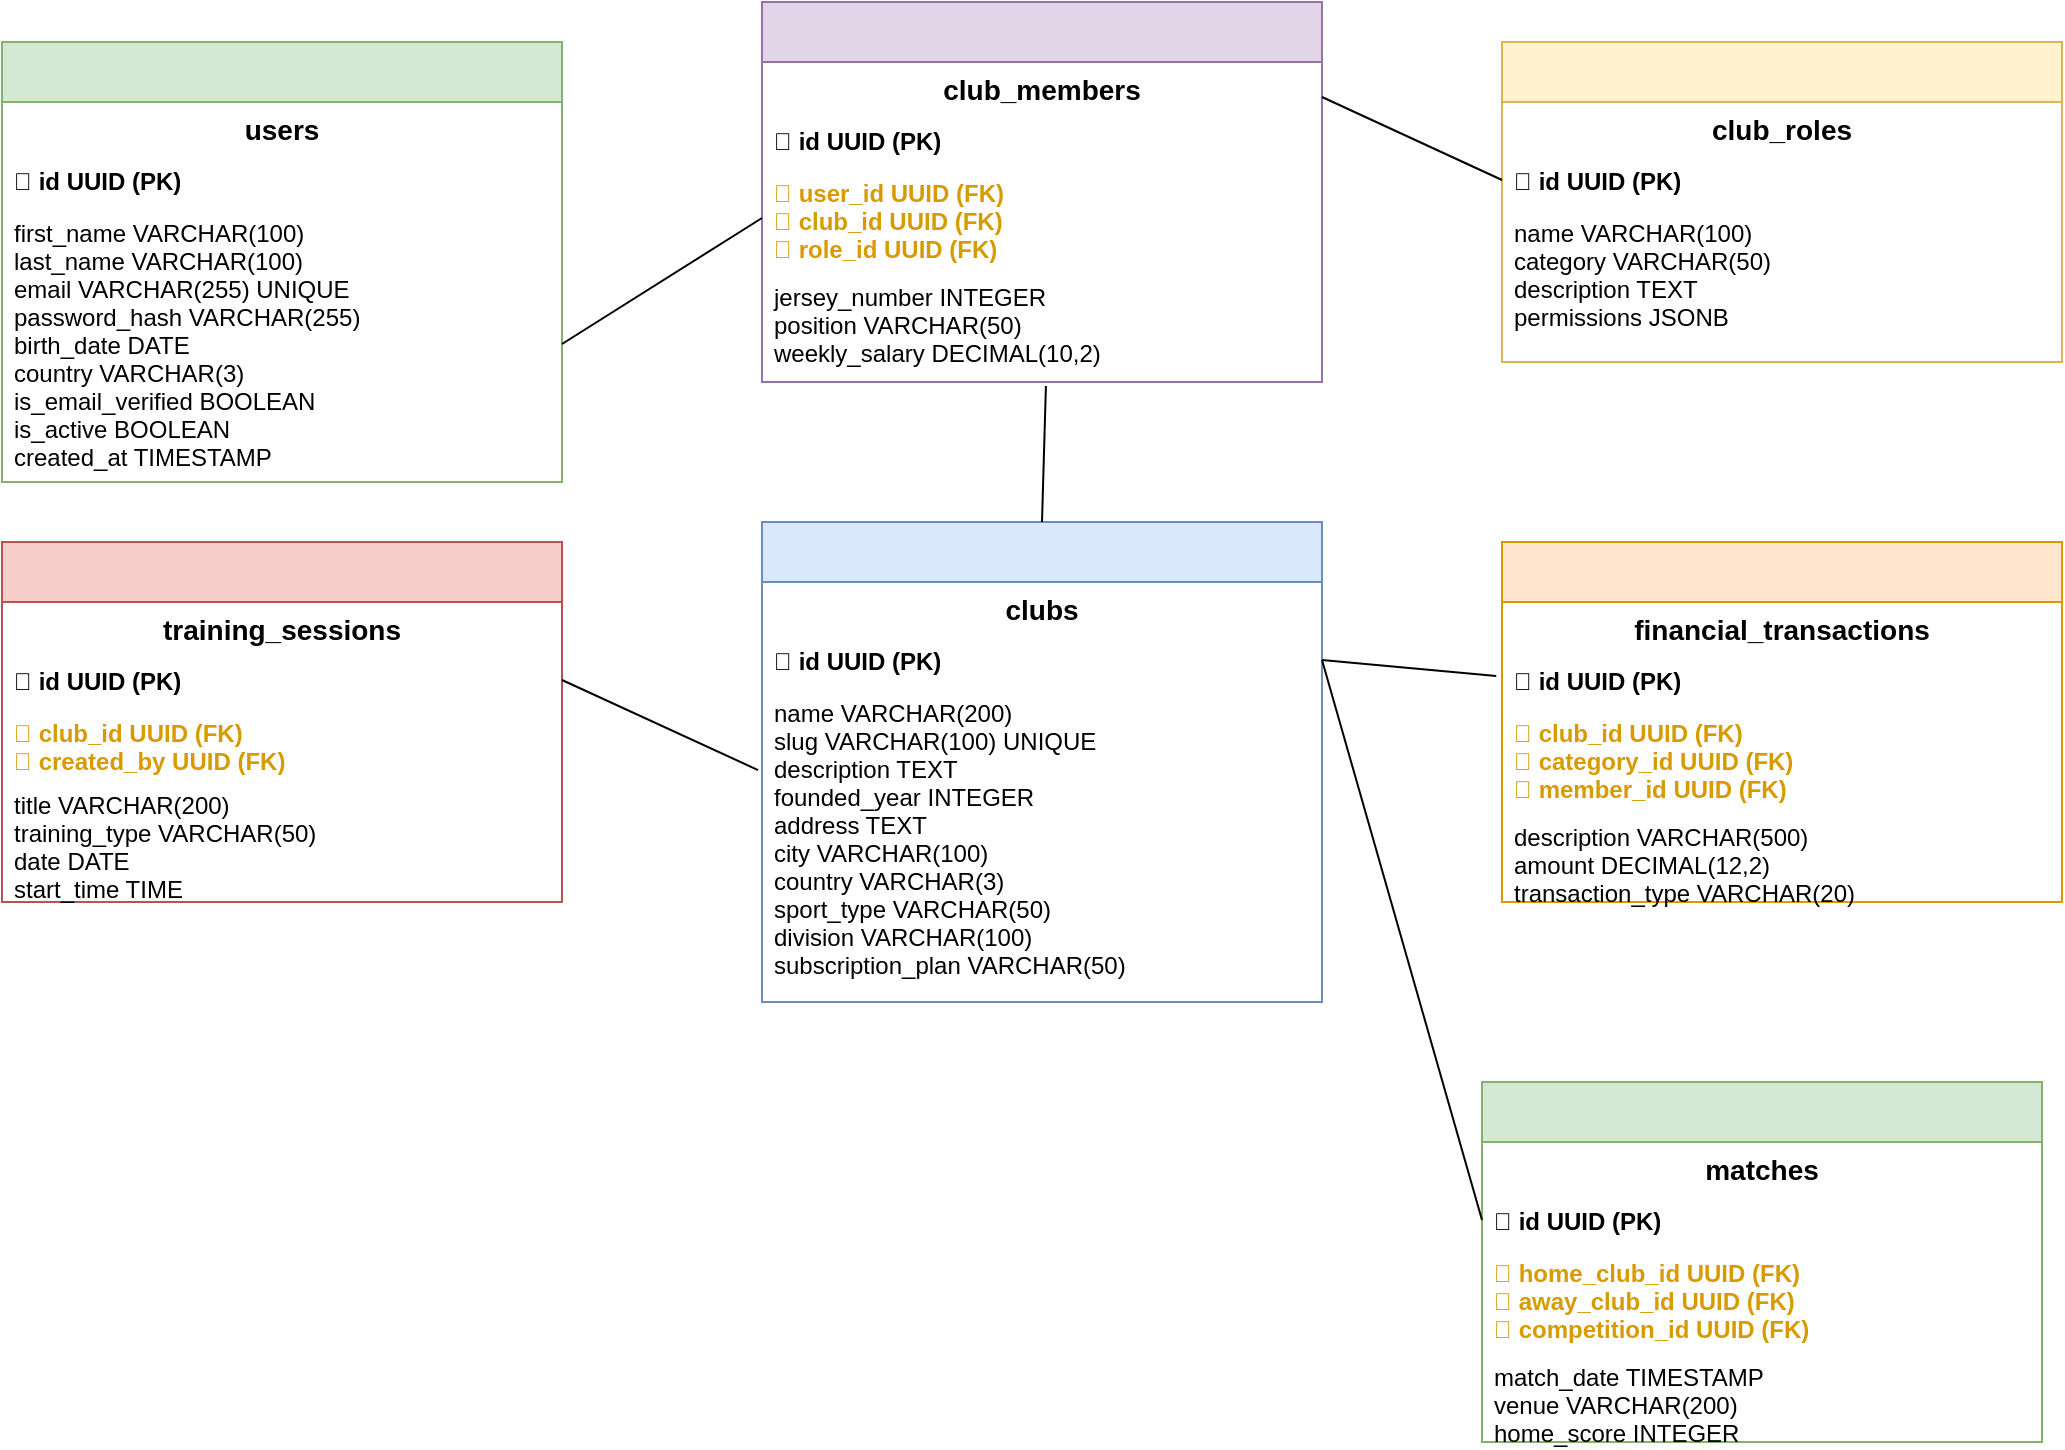 <mxfile version="28.0.6">
  <diagram name="GamePlan Database Schema" id="gameplan-db">
    <mxGraphModel dx="1360" dy="843" grid="1" gridSize="10" guides="1" tooltips="1" connect="1" arrows="1" fold="1" page="1" pageScale="1" pageWidth="3300" pageHeight="2339" math="0" shadow="0">
      <root>
        <mxCell id="0" />
        <mxCell id="1" parent="0" />
        <mxCell id="users-table" value="" style="swimlane;fontStyle=1;align=center;verticalAlign=top;childLayout=stackLayout;horizontal=1;startSize=30;horizontalStack=0;resizeParent=1;resizeParentMax=0;resizeLast=0;collapsible=1;marginBottom=0;fillColor=#d5e8d4;strokeColor=#82b366;" parent="1" vertex="1">
          <mxGeometry x="50" y="50" width="280" height="220" as="geometry">
            <mxRectangle x="50" y="50" width="100" height="30" as="alternateBounds" />
          </mxGeometry>
        </mxCell>
        <mxCell id="users-title" value="users" style="text;strokeColor=none;fillColor=none;align=center;verticalAlign=middle;spacingLeft=4;spacingRight=4;overflow=hidden;rotatable=0;points=[[0,0.5],[1,0.5]];portConstraint=eastwest;fontStyle=1;fontSize=14;" parent="users-table" vertex="1">
          <mxGeometry y="30" width="280" height="26" as="geometry" />
        </mxCell>
        <mxCell id="users-pk" value="🔑 id UUID (PK)" style="text;strokeColor=none;fillColor=none;align=left;verticalAlign=top;spacingLeft=4;spacingRight=4;overflow=hidden;rotatable=0;points=[[0,0.5],[1,0.5]];portConstraint=eastwest;fontStyle=1;" parent="users-table" vertex="1">
          <mxGeometry y="56" width="280" height="26" as="geometry" />
        </mxCell>
        <mxCell id="users-fields" value="first_name VARCHAR(100)&#xa;last_name VARCHAR(100)&#xa;email VARCHAR(255) UNIQUE&#xa;password_hash VARCHAR(255)&#xa;birth_date DATE&#xa;country VARCHAR(3)&#xa;is_email_verified BOOLEAN&#xa;is_active BOOLEAN&#xa;created_at TIMESTAMP" style="text;strokeColor=none;fillColor=none;align=left;verticalAlign=top;spacingLeft=4;spacingRight=4;overflow=hidden;rotatable=0;points=[[0,0.5],[1,0.5]];portConstraint=eastwest;" parent="users-table" vertex="1">
          <mxGeometry y="82" width="280" height="138" as="geometry" />
        </mxCell>
        <mxCell id="clubs-table" value="" style="swimlane;fontStyle=1;align=center;verticalAlign=top;childLayout=stackLayout;horizontal=1;startSize=30;horizontalStack=0;resizeParent=1;resizeParentMax=0;resizeLast=0;collapsible=1;marginBottom=0;fillColor=#dae8fc;strokeColor=#6c8ebf;" parent="1" vertex="1">
          <mxGeometry x="430" y="290" width="280" height="240" as="geometry" />
        </mxCell>
        <mxCell id="clubs-title" value="clubs" style="text;strokeColor=none;fillColor=none;align=center;verticalAlign=middle;spacingLeft=4;spacingRight=4;overflow=hidden;rotatable=0;points=[[0,0.5],[1,0.5]];portConstraint=eastwest;fontStyle=1;fontSize=14;" parent="clubs-table" vertex="1">
          <mxGeometry y="30" width="280" height="26" as="geometry" />
        </mxCell>
        <mxCell id="clubs-pk" value="🔑 id UUID (PK)" style="text;strokeColor=none;fillColor=none;align=left;verticalAlign=top;spacingLeft=4;spacingRight=4;overflow=hidden;rotatable=0;points=[[0,0.5],[1,0.5]];portConstraint=eastwest;fontStyle=1;" parent="clubs-table" vertex="1">
          <mxGeometry y="56" width="280" height="26" as="geometry" />
        </mxCell>
        <mxCell id="clubs-fields" value="name VARCHAR(200)&#xa;slug VARCHAR(100) UNIQUE&#xa;description TEXT&#xa;founded_year INTEGER&#xa;address TEXT&#xa;city VARCHAR(100)&#xa;country VARCHAR(3)&#xa;sport_type VARCHAR(50)&#xa;division VARCHAR(100)&#xa;subscription_plan VARCHAR(50)" style="text;strokeColor=none;fillColor=none;align=left;verticalAlign=top;spacingLeft=4;spacingRight=4;overflow=hidden;rotatable=0;points=[[0,0.5],[1,0.5]];portConstraint=eastwest;" parent="clubs-table" vertex="1">
          <mxGeometry y="82" width="280" height="158" as="geometry" />
        </mxCell>
        <mxCell id="members-table" value="" style="swimlane;fontStyle=1;align=center;verticalAlign=top;childLayout=stackLayout;horizontal=1;startSize=30;horizontalStack=0;resizeParent=1;resizeParentMax=0;resizeLast=0;collapsible=1;marginBottom=0;fillColor=#e1d5e7;strokeColor=#9673a6;" parent="1" vertex="1">
          <mxGeometry x="430" y="30" width="280" height="190" as="geometry" />
        </mxCell>
        <mxCell id="members-title" value="club_members" style="text;strokeColor=none;fillColor=none;align=center;verticalAlign=middle;spacingLeft=4;spacingRight=4;overflow=hidden;rotatable=0;points=[[0,0.5],[1,0.5]];portConstraint=eastwest;fontStyle=1;fontSize=14;" parent="members-table" vertex="1">
          <mxGeometry y="30" width="280" height="26" as="geometry" />
        </mxCell>
        <mxCell id="members-pk" value="🔑 id UUID (PK)" style="text;strokeColor=none;fillColor=none;align=left;verticalAlign=top;spacingLeft=4;spacingRight=4;overflow=hidden;rotatable=0;points=[[0,0.5],[1,0.5]];portConstraint=eastwest;fontStyle=1;" parent="members-table" vertex="1">
          <mxGeometry y="56" width="280" height="26" as="geometry" />
        </mxCell>
        <mxCell id="members-fks" value="🔗 user_id UUID (FK)&#xa;🔗 club_id UUID (FK)&#xa;🔗 role_id UUID (FK)" style="text;strokeColor=none;fillColor=none;align=left;verticalAlign=top;spacingLeft=4;spacingRight=4;overflow=hidden;rotatable=0;points=[[0,0.5],[1,0.5]];portConstraint=eastwest;fontStyle=1;fontColor=#d79b00;" parent="members-table" vertex="1">
          <mxGeometry y="82" width="280" height="52" as="geometry" />
        </mxCell>
        <mxCell id="members-fields" value="jersey_number INTEGER&#xa;position VARCHAR(50)&#xa;weekly_salary DECIMAL(10,2)" style="text;strokeColor=none;fillColor=none;align=left;verticalAlign=top;spacingLeft=4;spacingRight=4;overflow=hidden;rotatable=0;points=[[0,0.5],[1,0.5]];portConstraint=eastwest;" parent="members-table" vertex="1">
          <mxGeometry y="134" width="280" height="56" as="geometry" />
        </mxCell>
        <mxCell id="roles-table" value="" style="swimlane;fontStyle=1;align=center;verticalAlign=top;childLayout=stackLayout;horizontal=1;startSize=30;horizontalStack=0;resizeParent=1;resizeParentMax=0;resizeLast=0;collapsible=1;marginBottom=0;fillColor=#fff2cc;strokeColor=#d6b656;" parent="1" vertex="1">
          <mxGeometry x="800" y="50" width="280" height="160" as="geometry" />
        </mxCell>
        <mxCell id="roles-title" value="club_roles" style="text;strokeColor=none;fillColor=none;align=center;verticalAlign=middle;spacingLeft=4;spacingRight=4;overflow=hidden;rotatable=0;points=[[0,0.5],[1,0.5]];portConstraint=eastwest;fontStyle=1;fontSize=14;" parent="roles-table" vertex="1">
          <mxGeometry y="30" width="280" height="26" as="geometry" />
        </mxCell>
        <mxCell id="roles-pk" value="🔑 id UUID (PK)" style="text;strokeColor=none;fillColor=none;align=left;verticalAlign=top;spacingLeft=4;spacingRight=4;overflow=hidden;rotatable=0;points=[[0,0.5],[1,0.5]];portConstraint=eastwest;fontStyle=1;" parent="roles-table" vertex="1">
          <mxGeometry y="56" width="280" height="26" as="geometry" />
        </mxCell>
        <mxCell id="roles-fields" value="name VARCHAR(100)&#xa;category VARCHAR(50)&#xa;description TEXT&#xa;permissions JSONB" style="text;strokeColor=none;fillColor=none;align=left;verticalAlign=top;spacingLeft=4;spacingRight=4;overflow=hidden;rotatable=0;points=[[0,0.5],[1,0.5]];portConstraint=eastwest;" parent="roles-table" vertex="1">
          <mxGeometry y="82" width="280" height="78" as="geometry" />
        </mxCell>
        <mxCell id="training-table" value="" style="swimlane;fontStyle=1;align=center;verticalAlign=top;childLayout=stackLayout;horizontal=1;startSize=30;horizontalStack=0;resizeParent=1;resizeParentMax=0;resizeLast=0;collapsible=1;marginBottom=0;fillColor=#f8cecc;strokeColor=#b85450;" parent="1" vertex="1">
          <mxGeometry x="50" y="300" width="280" height="180" as="geometry" />
        </mxCell>
        <mxCell id="training-title" value="training_sessions" style="text;strokeColor=none;fillColor=none;align=center;verticalAlign=middle;spacingLeft=4;spacingRight=4;overflow=hidden;rotatable=0;points=[[0,0.5],[1,0.5]];portConstraint=eastwest;fontStyle=1;fontSize=14;" parent="training-table" vertex="1">
          <mxGeometry y="30" width="280" height="26" as="geometry" />
        </mxCell>
        <mxCell id="training-pk" value="🔑 id UUID (PK)" style="text;strokeColor=none;fillColor=none;align=left;verticalAlign=top;spacingLeft=4;spacingRight=4;overflow=hidden;rotatable=0;points=[[0,0.5],[1,0.5]];portConstraint=eastwest;fontStyle=1;" parent="training-table" vertex="1">
          <mxGeometry y="56" width="280" height="26" as="geometry" />
        </mxCell>
        <mxCell id="training-fks" value="🔗 club_id UUID (FK)&#xa;🔗 created_by UUID (FK)" style="text;strokeColor=none;fillColor=none;align=left;verticalAlign=top;spacingLeft=4;spacingRight=4;overflow=hidden;rotatable=0;points=[[0,0.5],[1,0.5]];portConstraint=eastwest;fontStyle=1;fontColor=#d79b00;" parent="training-table" vertex="1">
          <mxGeometry y="82" width="280" height="36" as="geometry" />
        </mxCell>
        <mxCell id="training-fields" value="title VARCHAR(200)&#xa;training_type VARCHAR(50)&#xa;date DATE&#xa;start_time TIME" style="text;strokeColor=none;fillColor=none;align=left;verticalAlign=top;spacingLeft=4;spacingRight=4;overflow=hidden;rotatable=0;points=[[0,0.5],[1,0.5]];portConstraint=eastwest;" parent="training-table" vertex="1">
          <mxGeometry y="118" width="280" height="62" as="geometry" />
        </mxCell>
        <mxCell id="matches-table" value="" style="swimlane;fontStyle=1;align=center;verticalAlign=top;childLayout=stackLayout;horizontal=1;startSize=30;horizontalStack=0;resizeParent=1;resizeParentMax=0;resizeLast=0;collapsible=1;marginBottom=0;fillColor=#d5e8d4;strokeColor=#82b366;" parent="1" vertex="1">
          <mxGeometry x="790" y="570" width="280" height="180" as="geometry" />
        </mxCell>
        <mxCell id="matches-title" value="matches" style="text;strokeColor=none;fillColor=none;align=center;verticalAlign=middle;spacingLeft=4;spacingRight=4;overflow=hidden;rotatable=0;points=[[0,0.5],[1,0.5]];portConstraint=eastwest;fontStyle=1;fontSize=14;" parent="matches-table" vertex="1">
          <mxGeometry y="30" width="280" height="26" as="geometry" />
        </mxCell>
        <mxCell id="matches-pk" value="🔑 id UUID (PK)" style="text;strokeColor=none;fillColor=none;align=left;verticalAlign=top;spacingLeft=4;spacingRight=4;overflow=hidden;rotatable=0;points=[[0,0.5],[1,0.5]];portConstraint=eastwest;fontStyle=1;" parent="matches-table" vertex="1">
          <mxGeometry y="56" width="280" height="26" as="geometry" />
        </mxCell>
        <mxCell id="matches-fks" value="🔗 home_club_id UUID (FK)&#xa;🔗 away_club_id UUID (FK)&#xa;🔗 competition_id UUID (FK)" style="text;strokeColor=none;fillColor=none;align=left;verticalAlign=top;spacingLeft=4;spacingRight=4;overflow=hidden;rotatable=0;points=[[0,0.5],[1,0.5]];portConstraint=eastwest;fontStyle=1;fontColor=#d79b00;" parent="matches-table" vertex="1">
          <mxGeometry y="82" width="280" height="52" as="geometry" />
        </mxCell>
        <mxCell id="matches-fields" value="match_date TIMESTAMP&#xa;venue VARCHAR(200)&#xa;home_score INTEGER&#xa;away_score INTEGER" style="text;strokeColor=none;fillColor=none;align=left;verticalAlign=top;spacingLeft=4;spacingRight=4;overflow=hidden;rotatable=0;points=[[0,0.5],[1,0.5]];portConstraint=eastwest;" parent="matches-table" vertex="1">
          <mxGeometry y="134" width="280" height="46" as="geometry" />
        </mxCell>
        <mxCell id="financial-table" value="" style="swimlane;fontStyle=1;align=center;verticalAlign=top;childLayout=stackLayout;horizontal=1;startSize=30;horizontalStack=0;resizeParent=1;resizeParentMax=0;resizeLast=0;collapsible=1;marginBottom=0;fillColor=#ffe6cc;strokeColor=#d79b00;" parent="1" vertex="1">
          <mxGeometry x="800" y="300" width="280" height="180" as="geometry" />
        </mxCell>
        <mxCell id="financial-title" value="financial_transactions" style="text;strokeColor=none;fillColor=none;align=center;verticalAlign=middle;spacingLeft=4;spacingRight=4;overflow=hidden;rotatable=0;points=[[0,0.5],[1,0.5]];portConstraint=eastwest;fontStyle=1;fontSize=14;" parent="financial-table" vertex="1">
          <mxGeometry y="30" width="280" height="26" as="geometry" />
        </mxCell>
        <mxCell id="financial-pk" value="🔑 id UUID (PK)" style="text;strokeColor=none;fillColor=none;align=left;verticalAlign=top;spacingLeft=4;spacingRight=4;overflow=hidden;rotatable=0;points=[[0,0.5],[1,0.5]];portConstraint=eastwest;fontStyle=1;" parent="financial-table" vertex="1">
          <mxGeometry y="56" width="280" height="26" as="geometry" />
        </mxCell>
        <mxCell id="financial-fks" value="🔗 club_id UUID (FK)&#xa;🔗 category_id UUID (FK)&#xa;🔗 member_id UUID (FK)" style="text;strokeColor=none;fillColor=none;align=left;verticalAlign=top;spacingLeft=4;spacingRight=4;overflow=hidden;rotatable=0;points=[[0,0.5],[1,0.5]];portConstraint=eastwest;fontStyle=1;fontColor=#d79b00;" parent="financial-table" vertex="1">
          <mxGeometry y="82" width="280" height="52" as="geometry" />
        </mxCell>
        <mxCell id="financial-fields" value="description VARCHAR(500)&#xa;amount DECIMAL(12,2)&#xa;transaction_type VARCHAR(20)&#xa;transaction_date DATE" style="text;strokeColor=none;fillColor=none;align=left;verticalAlign=top;spacingLeft=4;spacingRight=4;overflow=hidden;rotatable=0;points=[[0,0.5],[1,0.5]];portConstraint=eastwest;" parent="financial-table" vertex="1">
          <mxGeometry y="134" width="280" height="46" as="geometry" />
        </mxCell>
        <mxCell id="rel1" value="" style="endArrow=none;html=1;rounded=0;exitX=1;exitY=0.5;exitDx=0;exitDy=0;entryX=0;entryY=0.5;entryDx=0;entryDy=0;" parent="1" source="users-fields" target="members-fks" edge="1">
          <mxGeometry width="50" height="50" relative="1" as="geometry">
            <mxPoint x="400" y="400" as="sourcePoint" />
            <mxPoint x="450" y="350" as="targetPoint" />
          </mxGeometry>
        </mxCell>
        <mxCell id="rel2" value="" style="endArrow=none;html=1;rounded=0;exitX=0.5;exitY=0;exitDx=0;exitDy=0;entryX=0.507;entryY=1.036;entryDx=0;entryDy=0;entryPerimeter=0;" parent="1" source="clubs-table" target="members-fields" edge="1">
          <mxGeometry width="50" height="50" relative="1" as="geometry">
            <mxPoint x="400" y="400" as="sourcePoint" />
            <mxPoint x="450" y="350" as="targetPoint" />
          </mxGeometry>
        </mxCell>
        <mxCell id="rel3" value="" style="endArrow=none;html=1;rounded=0;exitX=0;exitY=0.5;exitDx=0;exitDy=0;entryX=1;entryY=0.25;entryDx=0;entryDy=0;" parent="1" source="roles-pk" target="members-table" edge="1">
          <mxGeometry width="50" height="50" relative="1" as="geometry">
            <mxPoint x="400" y="400" as="sourcePoint" />
            <mxPoint x="450" y="350" as="targetPoint" />
          </mxGeometry>
        </mxCell>
        <mxCell id="rel4" value="" style="endArrow=none;html=1;rounded=0;exitX=-0.007;exitY=0.266;exitDx=0;exitDy=0;entryX=1;entryY=0.5;entryDx=0;entryDy=0;exitPerimeter=0;" parent="1" source="clubs-fields" target="training-pk" edge="1">
          <mxGeometry width="50" height="50" relative="1" as="geometry">
            <mxPoint x="400" y="400" as="sourcePoint" />
            <mxPoint x="450" y="350" as="targetPoint" />
          </mxGeometry>
        </mxCell>
        <mxCell id="rel5" value="" style="endArrow=none;html=1;rounded=0;exitX=1;exitY=0.5;exitDx=0;exitDy=0;entryX=0;entryY=0.5;entryDx=0;entryDy=0;" parent="1" source="clubs-pk" target="matches-pk" edge="1">
          <mxGeometry width="50" height="50" relative="1" as="geometry">
            <mxPoint x="400" y="400" as="sourcePoint" />
            <mxPoint x="450" y="350" as="targetPoint" />
          </mxGeometry>
        </mxCell>
        <mxCell id="rel6" value="" style="endArrow=none;html=1;rounded=0;entryX=-0.021;entryY=0.423;entryDx=0;entryDy=0;entryPerimeter=0;" parent="1" edge="1">
          <mxGeometry width="50" height="50" relative="1" as="geometry">
            <mxPoint x="710" y="359" as="sourcePoint" />
            <mxPoint x="797.12" y="366.998" as="targetPoint" />
          </mxGeometry>
        </mxCell>
      </root>
    </mxGraphModel>
  </diagram>
</mxfile>

